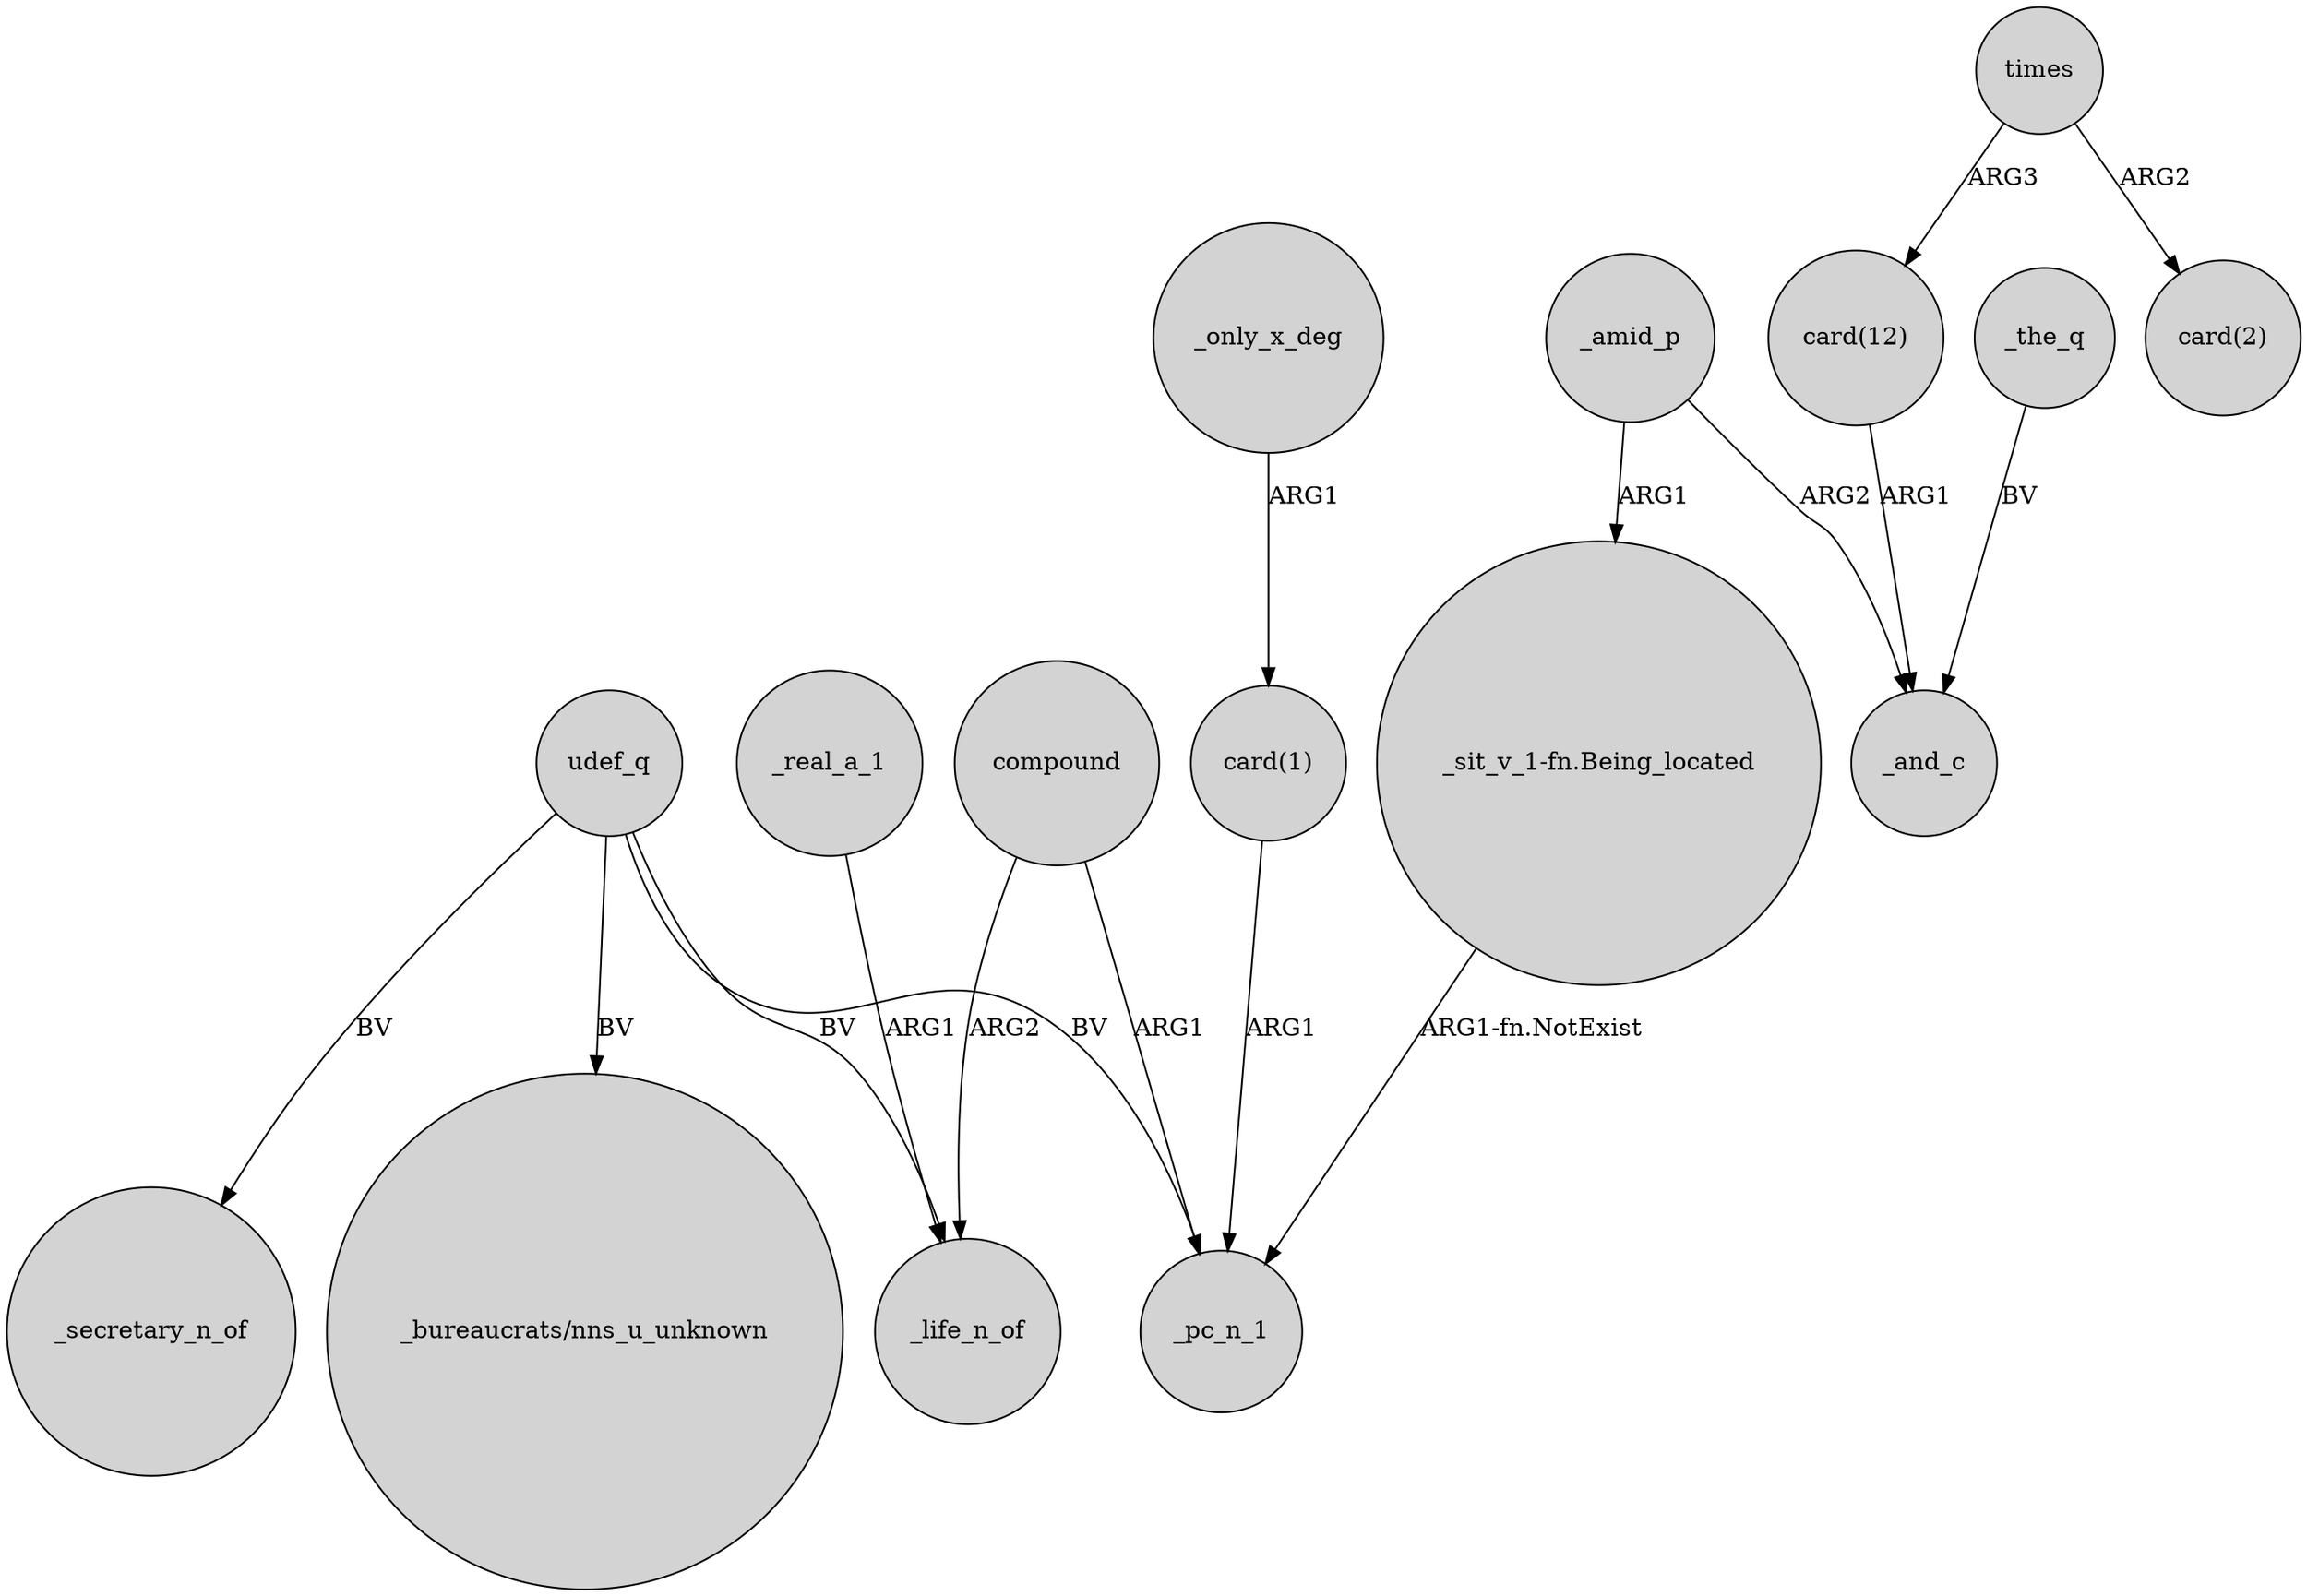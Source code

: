 digraph {
	node [shape=circle style=filled]
	compound -> _life_n_of [label=ARG2]
	_real_a_1 -> _life_n_of [label=ARG1]
	_the_q -> _and_c [label=BV]
	udef_q -> _pc_n_1 [label=BV]
	udef_q -> _secretary_n_of [label=BV]
	compound -> _pc_n_1 [label=ARG1]
	"_sit_v_1-fn.Being_located" -> _pc_n_1 [label="ARG1-fn.NotExist"]
	_only_x_deg -> "card(1)" [label=ARG1]
	udef_q -> "_bureaucrats/nns_u_unknown" [label=BV]
	_amid_p -> "_sit_v_1-fn.Being_located" [label=ARG1]
	"card(1)" -> _pc_n_1 [label=ARG1]
	"card(12)" -> _and_c [label=ARG1]
	times -> "card(12)" [label=ARG3]
	udef_q -> _life_n_of [label=BV]
	_amid_p -> _and_c [label=ARG2]
	times -> "card(2)" [label=ARG2]
}
